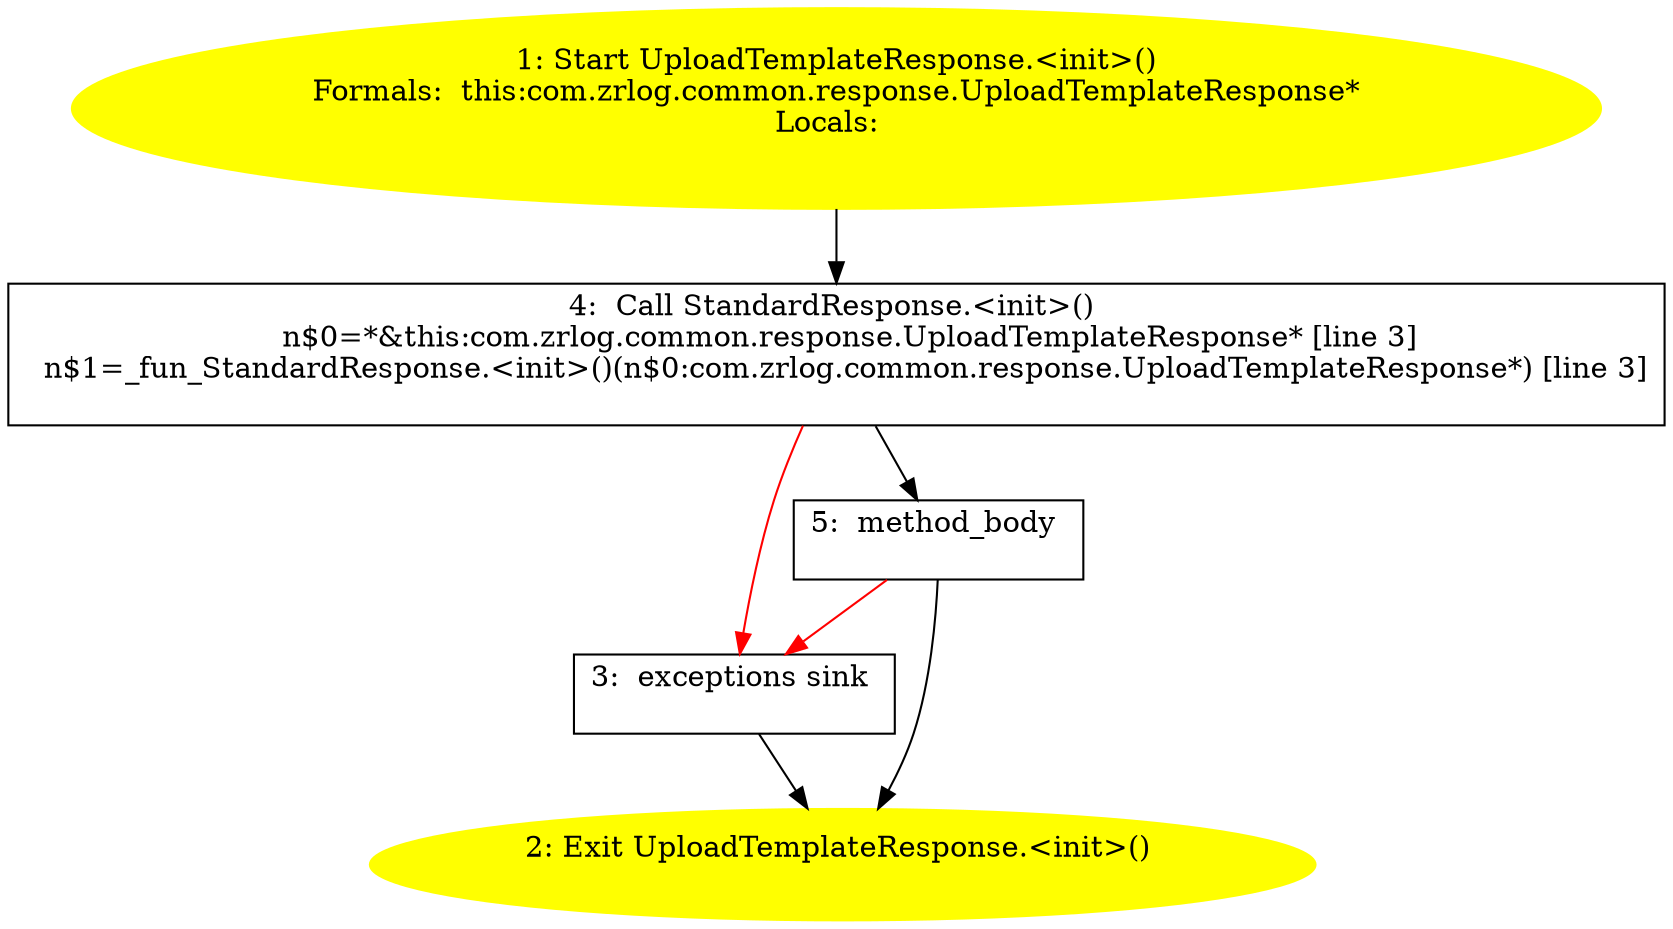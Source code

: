 /* @generated */
digraph cfg {
"com.zrlog.common.response.UploadTemplateResponse.<init>().1237b5fc51dfabb3fe81211d24517d98_1" [label="1: Start UploadTemplateResponse.<init>()\nFormals:  this:com.zrlog.common.response.UploadTemplateResponse*\nLocals:  \n  " color=yellow style=filled]
	

	 "com.zrlog.common.response.UploadTemplateResponse.<init>().1237b5fc51dfabb3fe81211d24517d98_1" -> "com.zrlog.common.response.UploadTemplateResponse.<init>().1237b5fc51dfabb3fe81211d24517d98_4" ;
"com.zrlog.common.response.UploadTemplateResponse.<init>().1237b5fc51dfabb3fe81211d24517d98_2" [label="2: Exit UploadTemplateResponse.<init>() \n  " color=yellow style=filled]
	

"com.zrlog.common.response.UploadTemplateResponse.<init>().1237b5fc51dfabb3fe81211d24517d98_3" [label="3:  exceptions sink \n  " shape="box"]
	

	 "com.zrlog.common.response.UploadTemplateResponse.<init>().1237b5fc51dfabb3fe81211d24517d98_3" -> "com.zrlog.common.response.UploadTemplateResponse.<init>().1237b5fc51dfabb3fe81211d24517d98_2" ;
"com.zrlog.common.response.UploadTemplateResponse.<init>().1237b5fc51dfabb3fe81211d24517d98_4" [label="4:  Call StandardResponse.<init>() \n   n$0=*&this:com.zrlog.common.response.UploadTemplateResponse* [line 3]\n  n$1=_fun_StandardResponse.<init>()(n$0:com.zrlog.common.response.UploadTemplateResponse*) [line 3]\n " shape="box"]
	

	 "com.zrlog.common.response.UploadTemplateResponse.<init>().1237b5fc51dfabb3fe81211d24517d98_4" -> "com.zrlog.common.response.UploadTemplateResponse.<init>().1237b5fc51dfabb3fe81211d24517d98_5" ;
	 "com.zrlog.common.response.UploadTemplateResponse.<init>().1237b5fc51dfabb3fe81211d24517d98_4" -> "com.zrlog.common.response.UploadTemplateResponse.<init>().1237b5fc51dfabb3fe81211d24517d98_3" [color="red" ];
"com.zrlog.common.response.UploadTemplateResponse.<init>().1237b5fc51dfabb3fe81211d24517d98_5" [label="5:  method_body \n  " shape="box"]
	

	 "com.zrlog.common.response.UploadTemplateResponse.<init>().1237b5fc51dfabb3fe81211d24517d98_5" -> "com.zrlog.common.response.UploadTemplateResponse.<init>().1237b5fc51dfabb3fe81211d24517d98_2" ;
	 "com.zrlog.common.response.UploadTemplateResponse.<init>().1237b5fc51dfabb3fe81211d24517d98_5" -> "com.zrlog.common.response.UploadTemplateResponse.<init>().1237b5fc51dfabb3fe81211d24517d98_3" [color="red" ];
}
